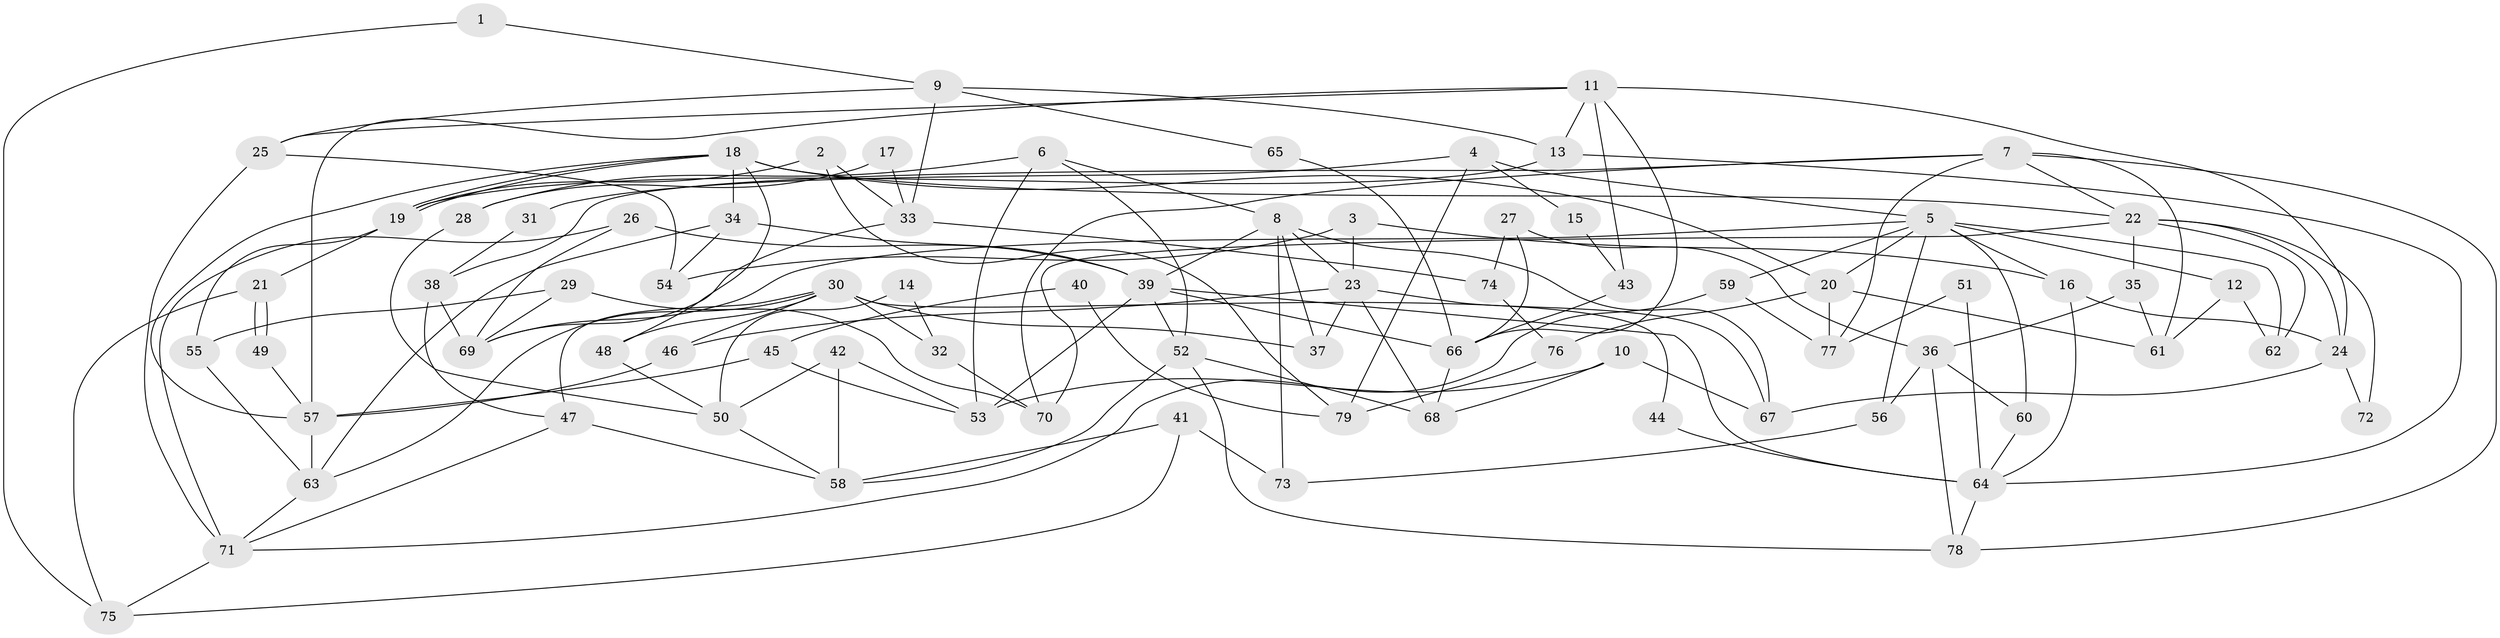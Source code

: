 // Generated by graph-tools (version 1.1) at 2025/15/03/09/25 04:15:00]
// undirected, 79 vertices, 158 edges
graph export_dot {
graph [start="1"]
  node [color=gray90,style=filled];
  1;
  2;
  3;
  4;
  5;
  6;
  7;
  8;
  9;
  10;
  11;
  12;
  13;
  14;
  15;
  16;
  17;
  18;
  19;
  20;
  21;
  22;
  23;
  24;
  25;
  26;
  27;
  28;
  29;
  30;
  31;
  32;
  33;
  34;
  35;
  36;
  37;
  38;
  39;
  40;
  41;
  42;
  43;
  44;
  45;
  46;
  47;
  48;
  49;
  50;
  51;
  52;
  53;
  54;
  55;
  56;
  57;
  58;
  59;
  60;
  61;
  62;
  63;
  64;
  65;
  66;
  67;
  68;
  69;
  70;
  71;
  72;
  73;
  74;
  75;
  76;
  77;
  78;
  79;
  1 -- 9;
  1 -- 75;
  2 -- 33;
  2 -- 19;
  2 -- 79;
  3 -- 54;
  3 -- 16;
  3 -- 23;
  4 -- 5;
  4 -- 79;
  4 -- 15;
  4 -- 31;
  5 -- 62;
  5 -- 56;
  5 -- 12;
  5 -- 16;
  5 -- 20;
  5 -- 59;
  5 -- 60;
  5 -- 69;
  6 -- 53;
  6 -- 8;
  6 -- 28;
  6 -- 52;
  7 -- 61;
  7 -- 22;
  7 -- 38;
  7 -- 70;
  7 -- 77;
  7 -- 78;
  8 -- 23;
  8 -- 67;
  8 -- 37;
  8 -- 39;
  8 -- 73;
  9 -- 25;
  9 -- 13;
  9 -- 33;
  9 -- 65;
  10 -- 68;
  10 -- 67;
  10 -- 53;
  11 -- 57;
  11 -- 66;
  11 -- 13;
  11 -- 24;
  11 -- 25;
  11 -- 43;
  12 -- 61;
  12 -- 62;
  13 -- 64;
  13 -- 19;
  14 -- 32;
  14 -- 50;
  15 -- 43;
  16 -- 64;
  16 -- 24;
  17 -- 28;
  17 -- 33;
  18 -- 34;
  18 -- 19;
  18 -- 19;
  18 -- 20;
  18 -- 22;
  18 -- 48;
  18 -- 57;
  19 -- 21;
  19 -- 55;
  20 -- 61;
  20 -- 76;
  20 -- 77;
  21 -- 49;
  21 -- 49;
  21 -- 75;
  22 -- 24;
  22 -- 35;
  22 -- 62;
  22 -- 70;
  22 -- 72;
  23 -- 37;
  23 -- 46;
  23 -- 67;
  23 -- 68;
  24 -- 67;
  24 -- 72;
  25 -- 71;
  25 -- 54;
  26 -- 71;
  26 -- 69;
  26 -- 39;
  27 -- 66;
  27 -- 36;
  27 -- 74;
  28 -- 50;
  29 -- 70;
  29 -- 69;
  29 -- 55;
  30 -- 47;
  30 -- 63;
  30 -- 32;
  30 -- 37;
  30 -- 44;
  30 -- 46;
  30 -- 48;
  31 -- 38;
  32 -- 70;
  33 -- 69;
  33 -- 74;
  34 -- 39;
  34 -- 63;
  34 -- 54;
  35 -- 36;
  35 -- 61;
  36 -- 78;
  36 -- 60;
  36 -- 56;
  38 -- 47;
  38 -- 69;
  39 -- 52;
  39 -- 53;
  39 -- 64;
  39 -- 66;
  40 -- 79;
  40 -- 45;
  41 -- 75;
  41 -- 58;
  41 -- 73;
  42 -- 53;
  42 -- 58;
  42 -- 50;
  43 -- 66;
  44 -- 64;
  45 -- 57;
  45 -- 53;
  46 -- 57;
  47 -- 58;
  47 -- 71;
  48 -- 50;
  49 -- 57;
  50 -- 58;
  51 -- 64;
  51 -- 77;
  52 -- 58;
  52 -- 68;
  52 -- 78;
  55 -- 63;
  56 -- 73;
  57 -- 63;
  59 -- 77;
  59 -- 71;
  60 -- 64;
  63 -- 71;
  64 -- 78;
  65 -- 66;
  66 -- 68;
  71 -- 75;
  74 -- 76;
  76 -- 79;
}
